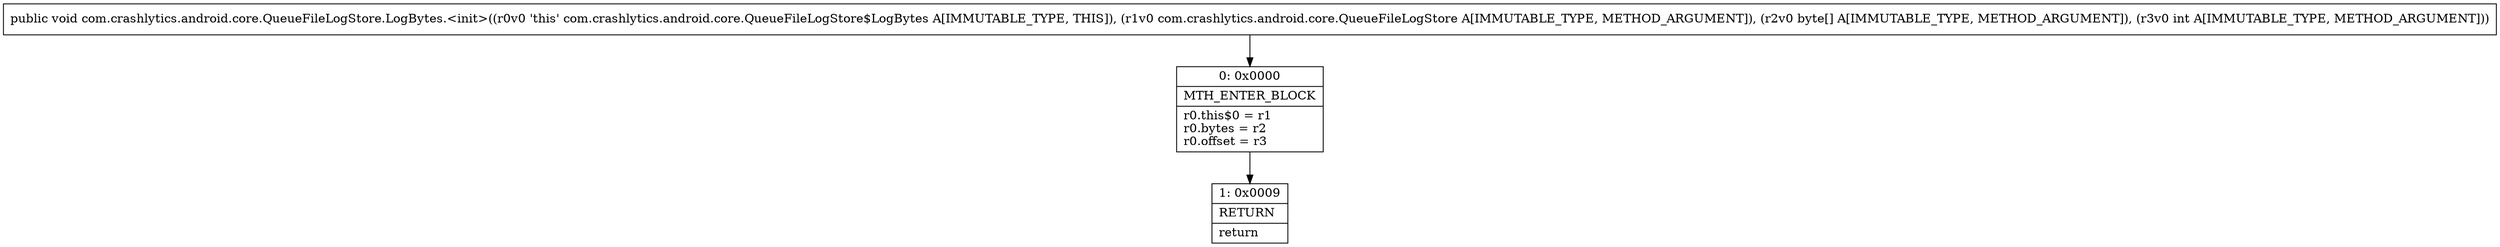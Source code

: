 digraph "CFG forcom.crashlytics.android.core.QueueFileLogStore.LogBytes.\<init\>(Lcom\/crashlytics\/android\/core\/QueueFileLogStore;[BI)V" {
Node_0 [shape=record,label="{0\:\ 0x0000|MTH_ENTER_BLOCK\l|r0.this$0 = r1\lr0.bytes = r2\lr0.offset = r3\l}"];
Node_1 [shape=record,label="{1\:\ 0x0009|RETURN\l|return\l}"];
MethodNode[shape=record,label="{public void com.crashlytics.android.core.QueueFileLogStore.LogBytes.\<init\>((r0v0 'this' com.crashlytics.android.core.QueueFileLogStore$LogBytes A[IMMUTABLE_TYPE, THIS]), (r1v0 com.crashlytics.android.core.QueueFileLogStore A[IMMUTABLE_TYPE, METHOD_ARGUMENT]), (r2v0 byte[] A[IMMUTABLE_TYPE, METHOD_ARGUMENT]), (r3v0 int A[IMMUTABLE_TYPE, METHOD_ARGUMENT])) }"];
MethodNode -> Node_0;
Node_0 -> Node_1;
}

